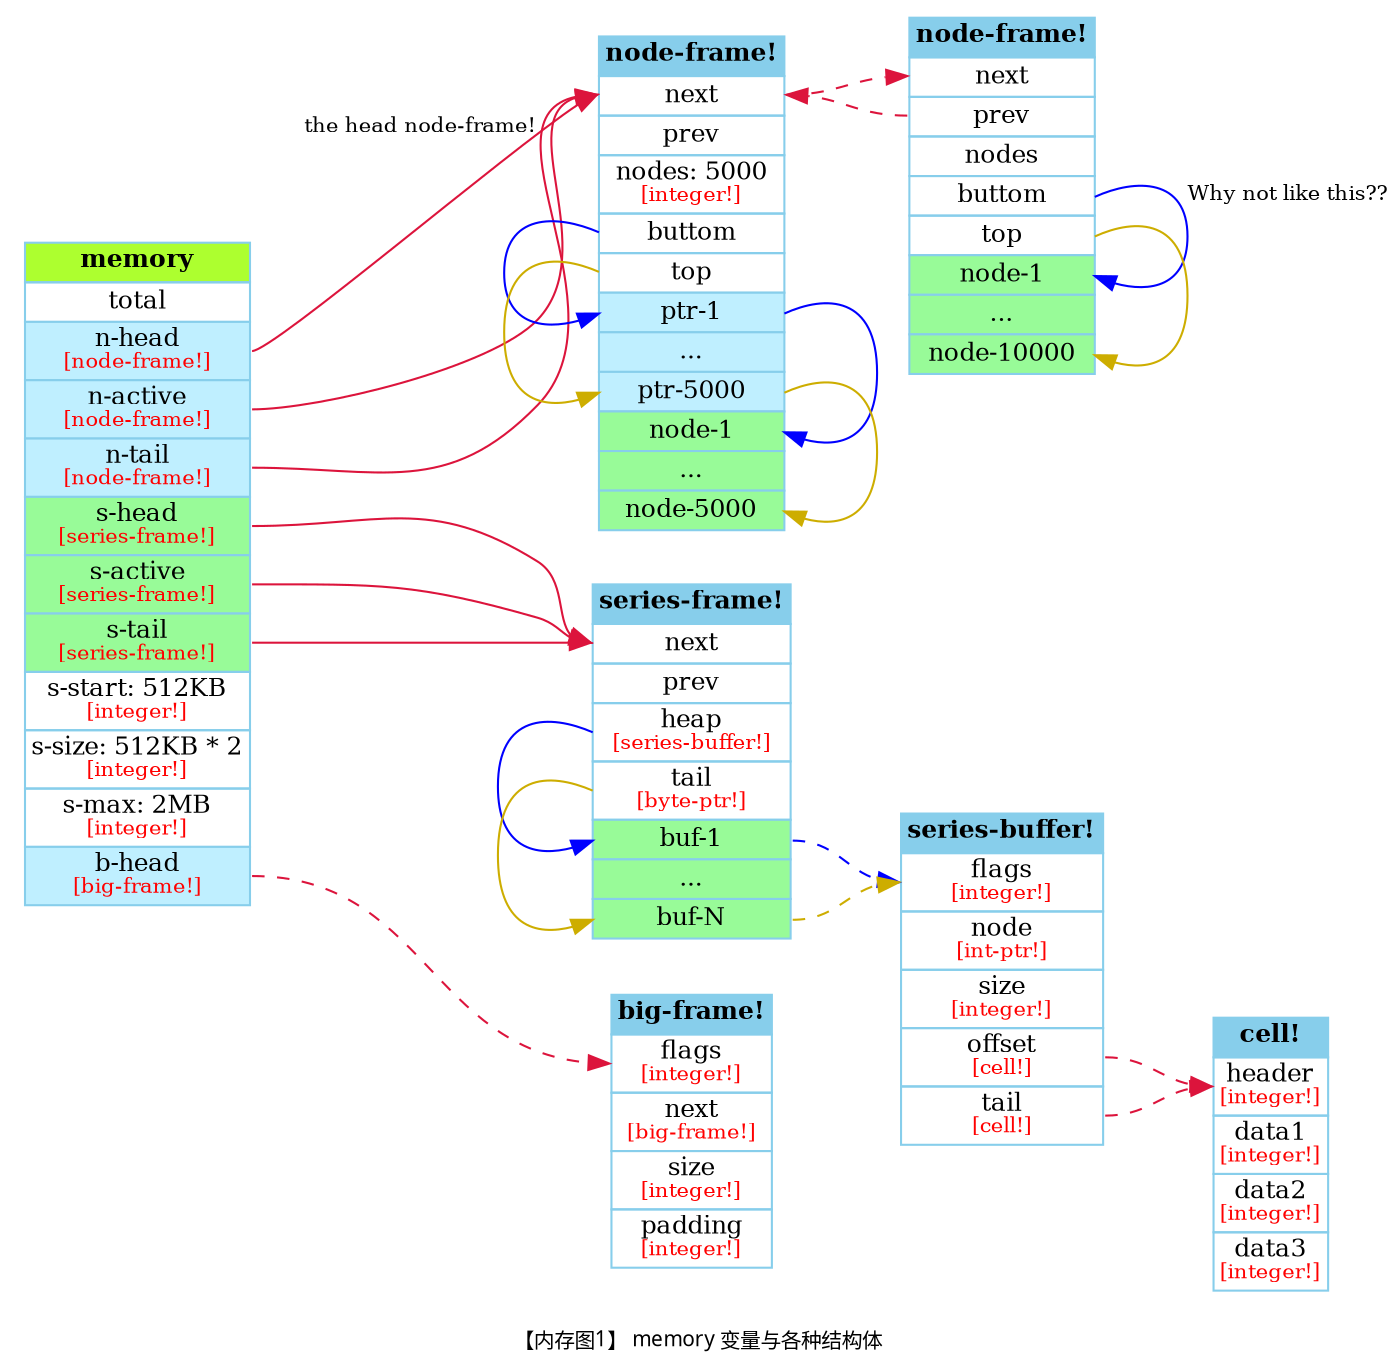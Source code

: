 digraph g {
    label = "\n【内存图1】 memory 变量与各种结构体";

    fontname = "Verdana";
    fontsize = 10;
    rankdir = LR; 

    node [shape="record", width=.1, height=.1];
    node [fontsize=12, color="skyblue", shape="record"];  
    edge [fontsize=10, color="crimson", style="solid"];
    node [shape="plaintext"];

    # http://sandbox.kidstrythisathome.com/erdos/
    # https://dreampuf.github.io/GraphvizOnline/

    # http://icodeit.org/2015/11/using-graphviz-drawing/
    # https://casatwy.com/shi-yong-dotyu-yan-he-graphvizhui-tu-fan-yi.html
    # http://itopic.org/graphviz.html

    # https://graphviz.gitlab.io/_pages/doc/info/shapes.html#html
    # https://graphviz.gitlab.io/_pages/doc/info/colors.html

    memory [
        label = <
            <table border="0" cellborder="1" cellspacing="0" align="left" TOOLTIP="memory">
                <tr><td BGCOLOR="greenyellow"><b>memory</b></td></tr>
                <tr><td port="f1">total</td></tr>
                <tr><td port="f2" BGCOLOR="lightblue1">n-head<br ALIGN="CENTER"/><font point-size="10" color="red">[node-frame!]</font></td></tr>
                <tr><td port="f3" BGCOLOR="lightblue1">n-active<br ALIGN="CENTER"/><font point-size="10" color="red">[node-frame!]</font></td></tr>
                <tr><td port="f4" BGCOLOR="lightblue1">n-tail<br ALIGN="CENTER"/><font point-size="10" color="red">[node-frame!]</font></td></tr>
                <tr><td port="f5" BGCOLOR="palegreen">s-head<br ALIGN="CENTER"/><font point-size="10" color="red">[series-frame!]</font></td></tr>
                <tr><td port="f6" BGCOLOR="palegreen">s-active<br ALIGN="CENTER"/><font point-size="10" color="red">[series-frame!]</font></td></tr>
                <tr><td port="f7" BGCOLOR="palegreen">s-tail<br ALIGN="CENTER"/><font point-size="10" color="red">[series-frame!]</font></td></tr>
                <tr><td port="f8">s-start: 512KB<br ALIGN="CENTER"/><font point-size="10" color="red">[integer!]</font></td></tr>
                <tr><td port="f9">s-size: 512KB * 2<br ALIGN="CENTER"/><font point-size="10" color="red">[integer!]</font></td></tr>
                <tr><td port="f10">s-max: 2MB<br ALIGN="CENTER"/><font point-size="10" color="red">[integer!]</font></td></tr>
                <tr><td port="f11" BGCOLOR="lightblue1">b-head<br ALIGN="CENTER"/><font point-size="10" color="red">[big-frame!]</font></td></tr>
            </table>
        >
    ];

    "node-frame!" [
        label = <
            <table border="0" cellborder="1" cellspacing="0" align="left">
                <tr><td BGCOLOR="skyblue"><b>node-frame!</b></td></tr>
                <tr><td port="f1">next</td></tr>
                <tr><td port="f2">prev</td></tr>
                <tr><td port="f3">nodes: 5000<br ALIGN="CENTER"/><font point-size="10" color="red">[integer!]</font></td></tr>
                <tr><td port="f4">buttom</td></tr>
                <tr><td port="f5">top</td></tr>
                <tr><td port="p1" BGCOLOR="lightblue1">ptr-1</td></tr>
                <tr><td port="p2" BGCOLOR="lightblue1">...</td></tr>
                <tr><td port="p3" BGCOLOR="lightblue1">ptr-5000</td></tr>
                <tr><td port="n1" BGCOLOR="palegreen">node-1</td></tr>
                <tr><td port="n2" BGCOLOR="palegreen">...</td></tr>
                <tr><td port="n3" BGCOLOR="palegreen">node-5000</td></tr>
            </table>
        >
    ];
    "node-frame!":f4:w -> "node-frame!":p1:w [color=blue];
    "node-frame!":p1:e -> "node-frame!":n1:e [color=blue];
    "node-frame!":f5:w -> "node-frame!":p3:w [color=gold3];
    "node-frame!":p3:e -> "node-frame!":n3:e [color=gold3];

    memory:f2 -> "node-frame!":f1 [label="the head node-frame!"];
    memory:f3 -> "node-frame!":f1;
    memory:f4 -> "node-frame!":f1;
    memory:f5 -> "series-frame!":f1;
    memory:f6 -> "series-frame!":f1;
    memory:f7 -> "series-frame!":f1;    


    "next-node-frame!" [
        label = <
            <table border="0" cellborder="1" cellspacing="0" align="left">
                <tr><td BGCOLOR="skyblue"><b>node-frame!</b></td></tr>
                <tr><td port="f1">next</td></tr>
                <tr><td port="f2">prev</td></tr>
                <tr><td port="f3">nodes</td></tr>
                <tr><td port="f4">buttom</td></tr>
                <tr><td port="f5">top</td></tr>
                <tr><td port="n1" BGCOLOR="palegreen">node-1</td></tr>
                <tr><td port="n2" BGCOLOR="palegreen">...</td></tr>
                <tr><td port="n3" BGCOLOR="palegreen">node-10000</td></tr>
            </table>
        >
    ];
    "next-node-frame!":f4:e -> "next-node-frame!":n1:e [color=blue, label="Why not like this??"];
    "next-node-frame!":f5:e -> "next-node-frame!":n3:e [color=gold3];


    "series-frame!" [
        label = <
            <table border="0" cellborder="1" cellspacing="0" align="left">
                <tr><td BGCOLOR="skyblue"><b>series-frame!</b></td></tr>
                <tr><td port="f1">next</td></tr>
                <tr><td port="f2">prev</td></tr>
                <tr><td port="f3">heap<br ALIGN="CENTER"/><font point-size="10" color="red">[series-buffer!]</font></td></tr>
                <tr><td port="f4">tail<br ALIGN="CENTER"/><font point-size="10" color="red">[byte-ptr!]</font></td></tr>
                <tr><td port="b1" BGCOLOR="palegreen">buf-1</td></tr>
                <tr><td port="b2" BGCOLOR="palegreen">...</td></tr>
                <tr><td port="b3" BGCOLOR="palegreen">buf-N</td></tr>
            </table>
        >
    ];
    "series-frame!":f3:w -> "series-frame!":b1:w [color=blue];
    "series-frame!":f4:w -> "series-frame!":b3:w [color=gold3];
    "series-frame!":b1:e -> "series-buffer!":f1:w [color=blue style=dashed];
    "series-frame!":b3:e -> "series-buffer!":f1:w [color=gold3 style=dashed];


    "series-buffer!" [
        label = <
            <table border="0" cellborder="1" cellspacing="0" align="left">
                <tr><td BGCOLOR="skyblue"><b>series-buffer!</b></td></tr>
                <tr><td port="f1">flags<br ALIGN="CENTER"/><font point-size="10" color="red">[integer!]</font></td></tr>
                <tr><td port="f2">node<br ALIGN="CENTER"/><font point-size="10" color="red">[int-ptr!]</font></td></tr>
                <tr><td port="f3">size<br ALIGN="CENTER"/><font point-size="10" color="red">[integer!]</font></td></tr>
                <tr><td port="f4">offset<br ALIGN="CENTER"/><font point-size="10" color="red">[cell!]</font></td></tr>
                <tr><td port="f5">tail<br ALIGN="CENTER"/><font point-size="10" color="red">[cell!]</font></td></tr>
            </table>
        >
    ];

    "cell!" [
        label = <
            <table border="0" cellborder="1" cellspacing="0" align="left">
                <tr><td BGCOLOR="skyblue"><b>cell!</b></td></tr>
                <tr><td port="f1">header<br ALIGN="CENTER"/><font point-size="10" color="red">[integer!]</font></td></tr>
                <tr><td port="f2">data1<br ALIGN="CENTER"/><font point-size="10" color="red">[integer!]</font></td></tr>
                <tr><td port="f3">data2<br ALIGN="CENTER"/><font point-size="10" color="red">[integer!]</font></td></tr>
                <tr><td port="f4">data3<br ALIGN="CENTER"/><font point-size="10" color="red">[integer!]</font></td></tr>
            </table>
        >
    ];

    "node-frame!":f1:e -> "next-node-frame!":f1:w [style=dashed];
    "next-node-frame!":f2:w -> "node-frame!":f1:e [style=dashed];

    "series-buffer!":f4 -> "cell!": f1 [style=dashed];
    "series-buffer!":f5 -> "cell!": f1 [style=dashed];

    "big-frame!" [
        label = <
            <table border="0" cellborder="1" cellspacing="0" align="left">
                <tr><td BGCOLOR="skyblue"><b>big-frame!</b></td></tr>
                <tr><td port="f1">flags<br ALIGN="CENTER"/><font point-size="10" color="red">[integer!]</font></td></tr>
                <tr><td port="f2">next<br ALIGN="CENTER"/><font point-size="10" color="red">[big-frame!]</font></td></tr>
                <tr><td port="f3">size<br ALIGN="CENTER"/><font point-size="10" color="red">[integer!]</font></td></tr>
                <tr><td port="f4">padding<br ALIGN="CENTER"/><font point-size="10" color="red">[integer!]</font></td></tr>
            </table>
        >
    ];
    memory:f11 -> "big-frame!":f1 [style=dashed];
}
